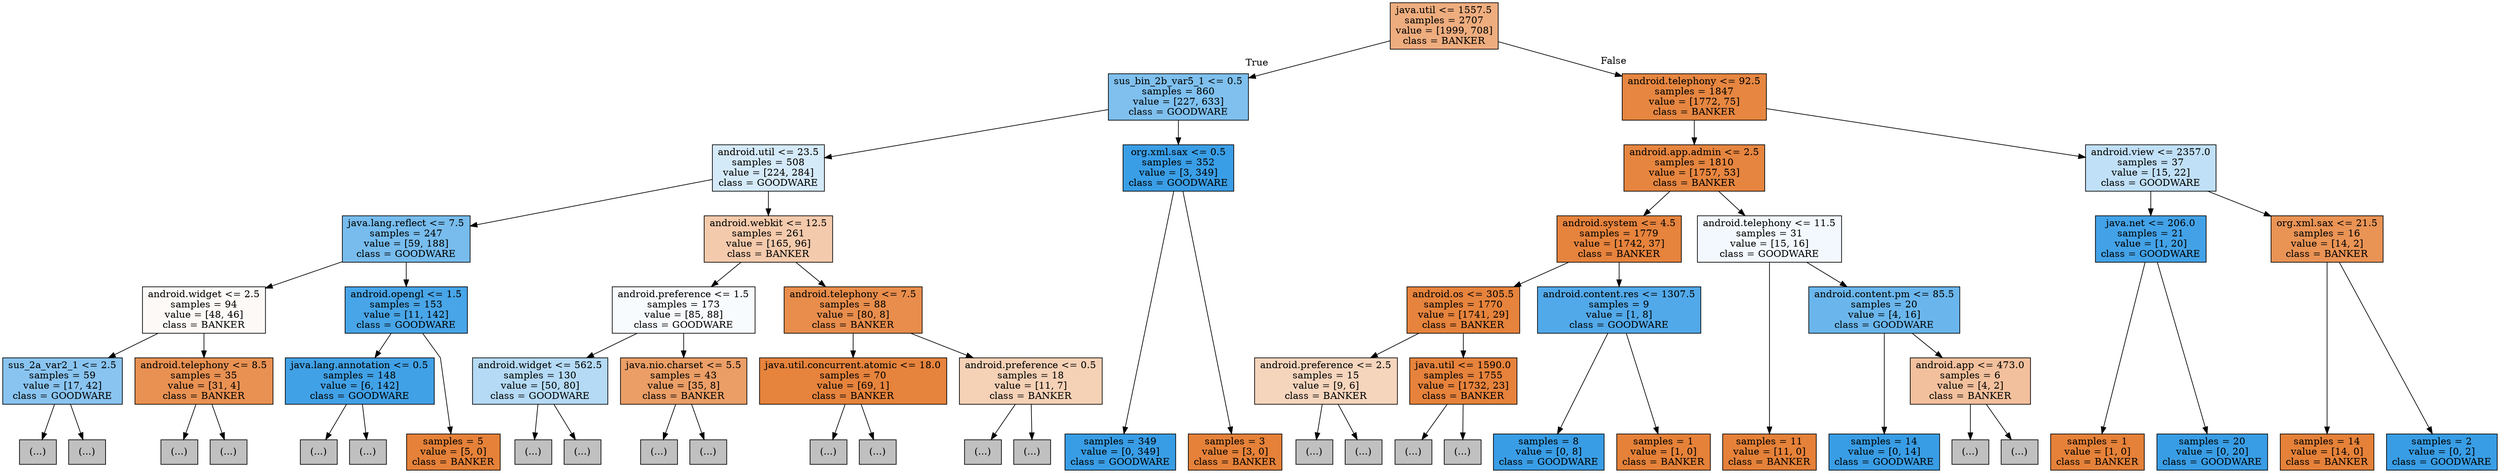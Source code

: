 digraph Tree {
node [shape=box, style="filled", color="black"] ;
graph [ranksep=equally, splines=polyline] ;
0 [label="java.util <= 1557.5\nsamples = 2707\nvalue = [1999, 708]\nclass = BANKER", fillcolor="#e58139a5"] ;
1 [label="sus_bin_2b_var5_1 <= 0.5\nsamples = 860\nvalue = [227, 633]\nclass = GOODWARE", fillcolor="#399de5a4"] ;
0 -> 1 [labeldistance=2.5, labelangle=45, headlabel="True"] ;
2 [label="android.util <= 23.5\nsamples = 508\nvalue = [224, 284]\nclass = GOODWARE", fillcolor="#399de536"] ;
1 -> 2 ;
3 [label="java.lang.reflect <= 7.5\nsamples = 247\nvalue = [59, 188]\nclass = GOODWARE", fillcolor="#399de5af"] ;
2 -> 3 ;
4 [label="android.widget <= 2.5\nsamples = 94\nvalue = [48, 46]\nclass = BANKER", fillcolor="#e581390b"] ;
3 -> 4 ;
5 [label="sus_2a_var2_1 <= 2.5\nsamples = 59\nvalue = [17, 42]\nclass = GOODWARE", fillcolor="#399de598"] ;
4 -> 5 ;
6 [label="(...)", fillcolor="#C0C0C0"] ;
5 -> 6 ;
13 [label="(...)", fillcolor="#C0C0C0"] ;
5 -> 13 ;
26 [label="android.telephony <= 8.5\nsamples = 35\nvalue = [31, 4]\nclass = BANKER", fillcolor="#e58139de"] ;
4 -> 26 ;
27 [label="(...)", fillcolor="#C0C0C0"] ;
26 -> 27 ;
34 [label="(...)", fillcolor="#C0C0C0"] ;
26 -> 34 ;
35 [label="android.opengl <= 1.5\nsamples = 153\nvalue = [11, 142]\nclass = GOODWARE", fillcolor="#399de5eb"] ;
3 -> 35 ;
36 [label="java.lang.annotation <= 0.5\nsamples = 148\nvalue = [6, 142]\nclass = GOODWARE", fillcolor="#399de5f4"] ;
35 -> 36 ;
37 [label="(...)", fillcolor="#C0C0C0"] ;
36 -> 37 ;
46 [label="(...)", fillcolor="#C0C0C0"] ;
36 -> 46 ;
47 [label="samples = 5\nvalue = [5, 0]\nclass = BANKER", fillcolor="#e58139ff"] ;
35 -> 47 ;
48 [label="android.webkit <= 12.5\nsamples = 261\nvalue = [165, 96]\nclass = BANKER", fillcolor="#e581396b"] ;
2 -> 48 ;
49 [label="android.preference <= 1.5\nsamples = 173\nvalue = [85, 88]\nclass = GOODWARE", fillcolor="#399de509"] ;
48 -> 49 ;
50 [label="android.widget <= 562.5\nsamples = 130\nvalue = [50, 80]\nclass = GOODWARE", fillcolor="#399de560"] ;
49 -> 50 ;
51 [label="(...)", fillcolor="#C0C0C0"] ;
50 -> 51 ;
78 [label="(...)", fillcolor="#C0C0C0"] ;
50 -> 78 ;
87 [label="java.nio.charset <= 5.5\nsamples = 43\nvalue = [35, 8]\nclass = BANKER", fillcolor="#e58139c5"] ;
49 -> 87 ;
88 [label="(...)", fillcolor="#C0C0C0"] ;
87 -> 88 ;
95 [label="(...)", fillcolor="#C0C0C0"] ;
87 -> 95 ;
96 [label="android.telephony <= 7.5\nsamples = 88\nvalue = [80, 8]\nclass = BANKER", fillcolor="#e58139e6"] ;
48 -> 96 ;
97 [label="java.util.concurrent.atomic <= 18.0\nsamples = 70\nvalue = [69, 1]\nclass = BANKER", fillcolor="#e58139fb"] ;
96 -> 97 ;
98 [label="(...)", fillcolor="#C0C0C0"] ;
97 -> 98 ;
99 [label="(...)", fillcolor="#C0C0C0"] ;
97 -> 99 ;
102 [label="android.preference <= 0.5\nsamples = 18\nvalue = [11, 7]\nclass = BANKER", fillcolor="#e581395d"] ;
96 -> 102 ;
103 [label="(...)", fillcolor="#C0C0C0"] ;
102 -> 103 ;
106 [label="(...)", fillcolor="#C0C0C0"] ;
102 -> 106 ;
107 [label="org.xml.sax <= 0.5\nsamples = 352\nvalue = [3, 349]\nclass = GOODWARE", fillcolor="#399de5fd"] ;
1 -> 107 ;
108 [label="samples = 349\nvalue = [0, 349]\nclass = GOODWARE", fillcolor="#399de5ff"] ;
107 -> 108 ;
109 [label="samples = 3\nvalue = [3, 0]\nclass = BANKER", fillcolor="#e58139ff"] ;
107 -> 109 ;
110 [label="android.telephony <= 92.5\nsamples = 1847\nvalue = [1772, 75]\nclass = BANKER", fillcolor="#e58139f4"] ;
0 -> 110 [labeldistance=2.5, labelangle=-45, headlabel="False"] ;
111 [label="android.app.admin <= 2.5\nsamples = 1810\nvalue = [1757, 53]\nclass = BANKER", fillcolor="#e58139f7"] ;
110 -> 111 ;
112 [label="android.system <= 4.5\nsamples = 1779\nvalue = [1742, 37]\nclass = BANKER", fillcolor="#e58139fa"] ;
111 -> 112 ;
113 [label="android.os <= 305.5\nsamples = 1770\nvalue = [1741, 29]\nclass = BANKER", fillcolor="#e58139fb"] ;
112 -> 113 ;
114 [label="android.preference <= 2.5\nsamples = 15\nvalue = [9, 6]\nclass = BANKER", fillcolor="#e5813955"] ;
113 -> 114 ;
115 [label="(...)", fillcolor="#C0C0C0"] ;
114 -> 115 ;
118 [label="(...)", fillcolor="#C0C0C0"] ;
114 -> 118 ;
119 [label="java.util <= 1590.0\nsamples = 1755\nvalue = [1732, 23]\nclass = BANKER", fillcolor="#e58139fc"] ;
113 -> 119 ;
120 [label="(...)", fillcolor="#C0C0C0"] ;
119 -> 120 ;
123 [label="(...)", fillcolor="#C0C0C0"] ;
119 -> 123 ;
180 [label="android.content.res <= 1307.5\nsamples = 9\nvalue = [1, 8]\nclass = GOODWARE", fillcolor="#399de5df"] ;
112 -> 180 ;
181 [label="samples = 8\nvalue = [0, 8]\nclass = GOODWARE", fillcolor="#399de5ff"] ;
180 -> 181 ;
182 [label="samples = 1\nvalue = [1, 0]\nclass = BANKER", fillcolor="#e58139ff"] ;
180 -> 182 ;
183 [label="android.telephony <= 11.5\nsamples = 31\nvalue = [15, 16]\nclass = GOODWARE", fillcolor="#399de510"] ;
111 -> 183 ;
184 [label="samples = 11\nvalue = [11, 0]\nclass = BANKER", fillcolor="#e58139ff"] ;
183 -> 184 ;
185 [label="android.content.pm <= 85.5\nsamples = 20\nvalue = [4, 16]\nclass = GOODWARE", fillcolor="#399de5bf"] ;
183 -> 185 ;
186 [label="samples = 14\nvalue = [0, 14]\nclass = GOODWARE", fillcolor="#399de5ff"] ;
185 -> 186 ;
187 [label="android.app <= 473.0\nsamples = 6\nvalue = [4, 2]\nclass = BANKER", fillcolor="#e581397f"] ;
185 -> 187 ;
188 [label="(...)", fillcolor="#C0C0C0"] ;
187 -> 188 ;
189 [label="(...)", fillcolor="#C0C0C0"] ;
187 -> 189 ;
190 [label="android.view <= 2357.0\nsamples = 37\nvalue = [15, 22]\nclass = GOODWARE", fillcolor="#399de551"] ;
110 -> 190 ;
191 [label="java.net <= 206.0\nsamples = 21\nvalue = [1, 20]\nclass = GOODWARE", fillcolor="#399de5f2"] ;
190 -> 191 ;
192 [label="samples = 1\nvalue = [1, 0]\nclass = BANKER", fillcolor="#e58139ff"] ;
191 -> 192 ;
193 [label="samples = 20\nvalue = [0, 20]\nclass = GOODWARE", fillcolor="#399de5ff"] ;
191 -> 193 ;
194 [label="org.xml.sax <= 21.5\nsamples = 16\nvalue = [14, 2]\nclass = BANKER", fillcolor="#e58139db"] ;
190 -> 194 ;
195 [label="samples = 14\nvalue = [14, 0]\nclass = BANKER", fillcolor="#e58139ff"] ;
194 -> 195 ;
196 [label="samples = 2\nvalue = [0, 2]\nclass = GOODWARE", fillcolor="#399de5ff"] ;
194 -> 196 ;
{rank=same ; 0} ;
{rank=same ; 1; 110} ;
{rank=same ; 2; 107; 111; 190} ;
{rank=same ; 3; 48; 112; 183; 191; 194} ;
{rank=same ; 4; 35; 49; 96; 113; 180; 185} ;
{rank=same ; 5; 26; 36; 50; 87; 97; 102; 114; 119; 187} ;
{rank=same ; 6; 13; 27; 34; 37; 46; 47; 51; 78; 88; 95; 98; 99; 103; 106; 108; 109; 115; 118; 120; 123; 181; 182; 184; 186; 188; 189; 192; 193; 195; 196} ;
}